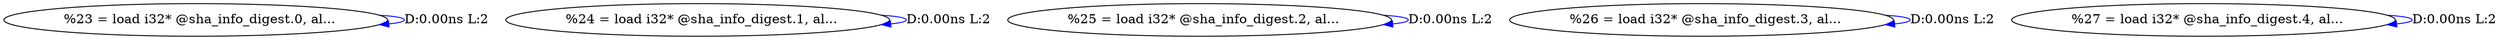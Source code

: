 digraph {
Node0x33433f0[label="  %23 = load i32* @sha_info_digest.0, al..."];
Node0x33433f0 -> Node0x33433f0[label="D:0.00ns L:2",color=blue];
Node0x33434d0[label="  %24 = load i32* @sha_info_digest.1, al..."];
Node0x33434d0 -> Node0x33434d0[label="D:0.00ns L:2",color=blue];
Node0x33435b0[label="  %25 = load i32* @sha_info_digest.2, al..."];
Node0x33435b0 -> Node0x33435b0[label="D:0.00ns L:2",color=blue];
Node0x3343690[label="  %26 = load i32* @sha_info_digest.3, al..."];
Node0x3343690 -> Node0x3343690[label="D:0.00ns L:2",color=blue];
Node0x3343770[label="  %27 = load i32* @sha_info_digest.4, al..."];
Node0x3343770 -> Node0x3343770[label="D:0.00ns L:2",color=blue];
}
